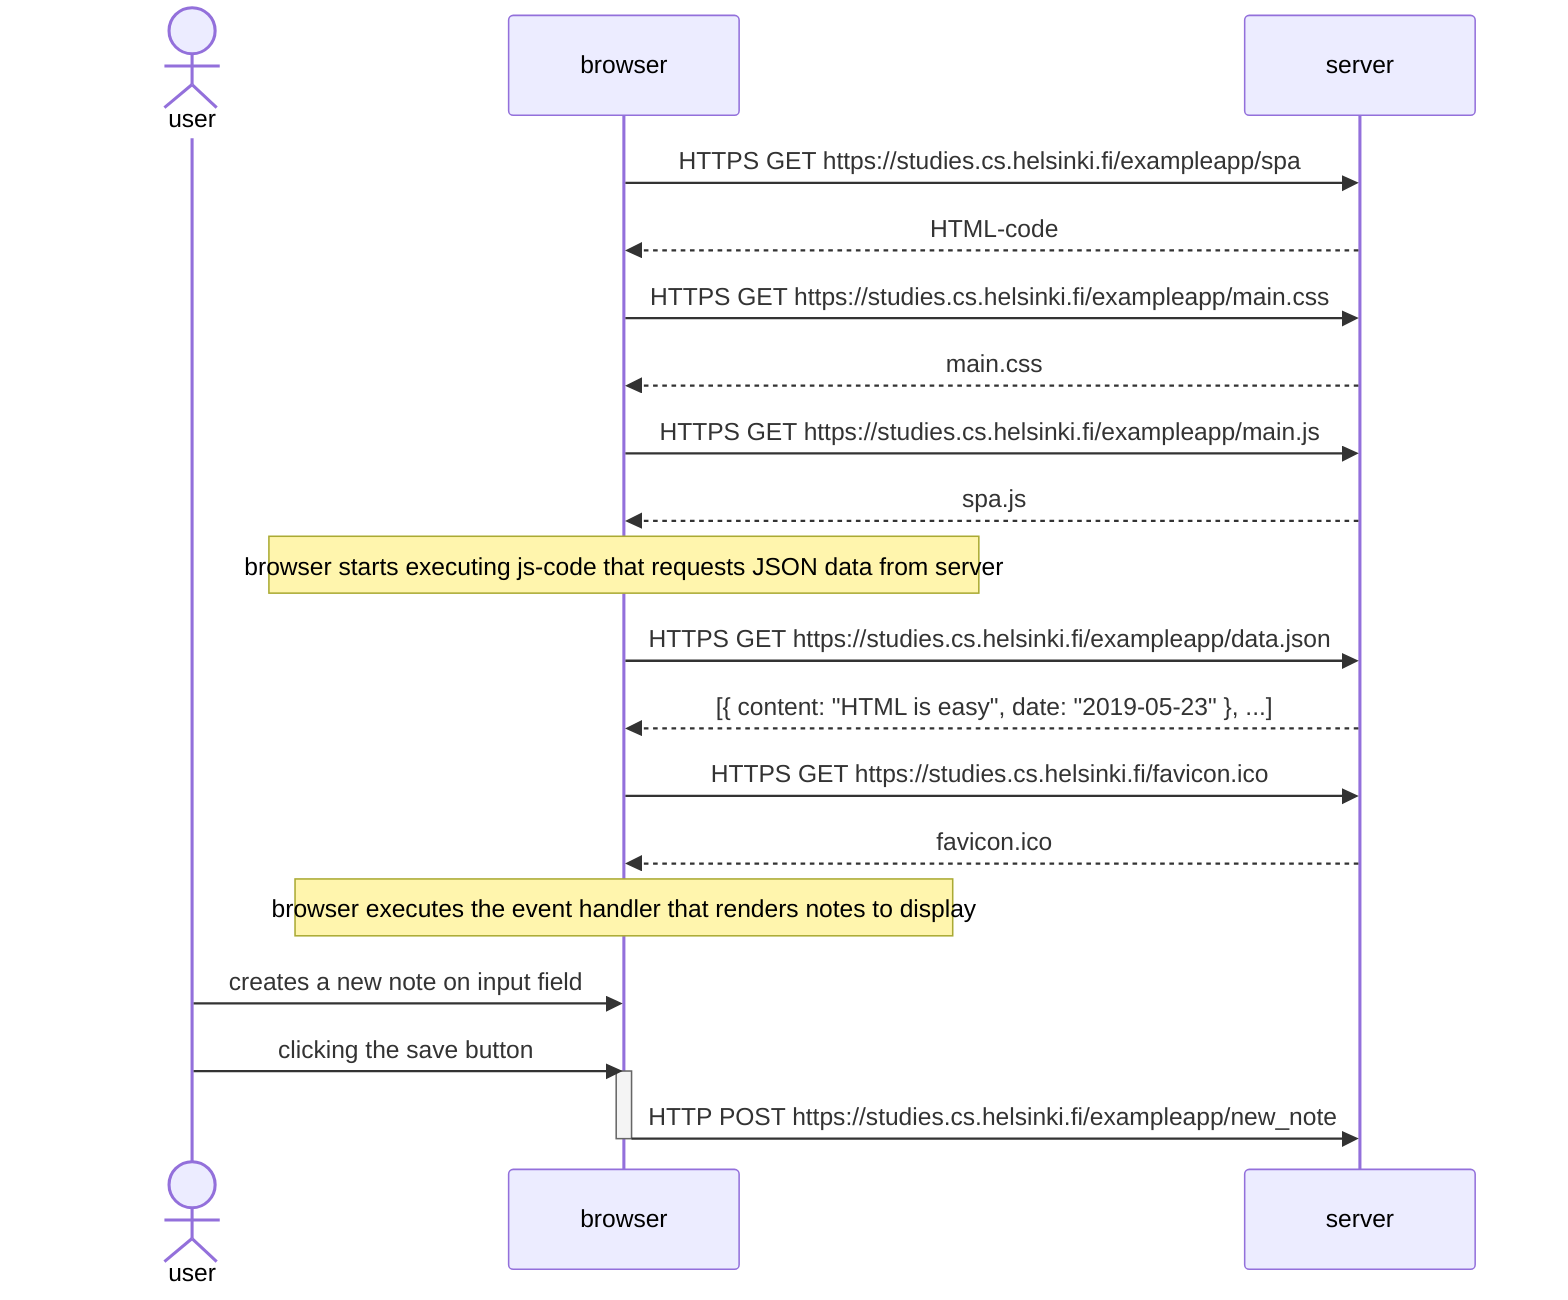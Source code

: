 sequenceDiagram
actor user
browser->>server: HTTPS GET https://studies.cs.helsinki.fi/exampleapp/spa
server-->>browser: HTML-code
browser->>server: HTTPS GET https://studies.cs.helsinki.fi/exampleapp/main.css
server-->>browser: main.css
browser->>server: HTTPS GET https://studies.cs.helsinki.fi/exampleapp/main.js
server-->>browser: spa.js

Note over browser: browser starts executing js-code that requests JSON data from server

browser->>server: HTTPS GET https://studies.cs.helsinki.fi/exampleapp/data.json
server-->>browser: [{ content: "HTML is easy", date: "2019-05-23" }, ...]

browser->>server: HTTPS GET https://studies.cs.helsinki.fi/favicon.ico
server-->>browser: favicon.ico

Note over browser: browser executes the event handler that renders notes to display

user->>browser: creates a new note on input field
user->>browser: clicking the save button
activate browser
browser->>server: HTTP POST https://studies.cs.helsinki.fi/exampleapp/new_note
deactivate browser